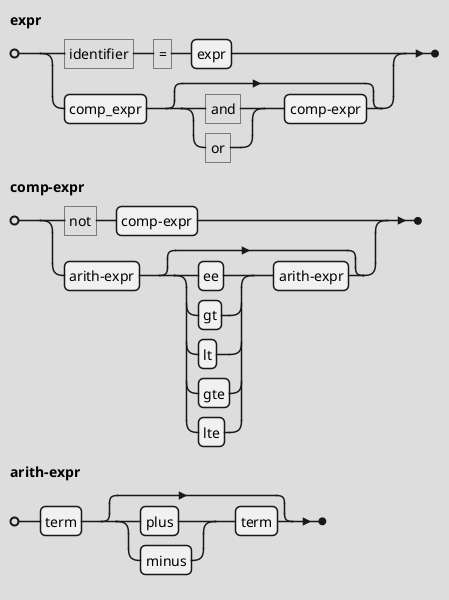 @startebnf
!theme toy

expr                    = "identifier", "=", expr |
                          comp_expr, [("and"|"or"), comp-expr];

comp-expr               = "not", comp-expr |
                          arith-expr, [(ee|gt|lt|gte|lte), arith-expr];

arith-expr              = term, [(plus|minus), term];
@endyaml